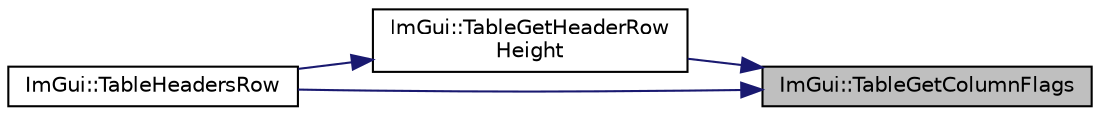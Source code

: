 digraph "ImGui::TableGetColumnFlags"
{
 // LATEX_PDF_SIZE
  edge [fontname="Helvetica",fontsize="10",labelfontname="Helvetica",labelfontsize="10"];
  node [fontname="Helvetica",fontsize="10",shape=record];
  rankdir="RL";
  Node1 [label="ImGui::TableGetColumnFlags",height=0.2,width=0.4,color="black", fillcolor="grey75", style="filled", fontcolor="black",tooltip=" "];
  Node1 -> Node2 [dir="back",color="midnightblue",fontsize="10",style="solid",fontname="Helvetica"];
  Node2 [label="ImGui::TableGetHeaderRow\lHeight",height=0.2,width=0.4,color="black", fillcolor="white", style="filled",URL="$namespace_im_gui.html#a5be2ea5c0d97fdd02b0b776412ed9d8d",tooltip=" "];
  Node2 -> Node3 [dir="back",color="midnightblue",fontsize="10",style="solid",fontname="Helvetica"];
  Node3 [label="ImGui::TableHeadersRow",height=0.2,width=0.4,color="black", fillcolor="white", style="filled",URL="$namespace_im_gui.html#a0c16791f4620e8db38511553d5d63335",tooltip=" "];
  Node1 -> Node3 [dir="back",color="midnightblue",fontsize="10",style="solid",fontname="Helvetica"];
}
